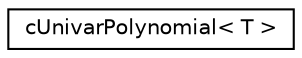digraph G
{
  edge [fontname="Helvetica",fontsize="10",labelfontname="Helvetica",labelfontsize="10"];
  node [fontname="Helvetica",fontsize="10",shape=record];
  rankdir="LR";
  Node1 [label="cUnivarPolynomial\< T \>",height=0.2,width=0.4,color="black", fillcolor="white", style="filled",URL="$classcUnivarPolynomial.html"];
}
